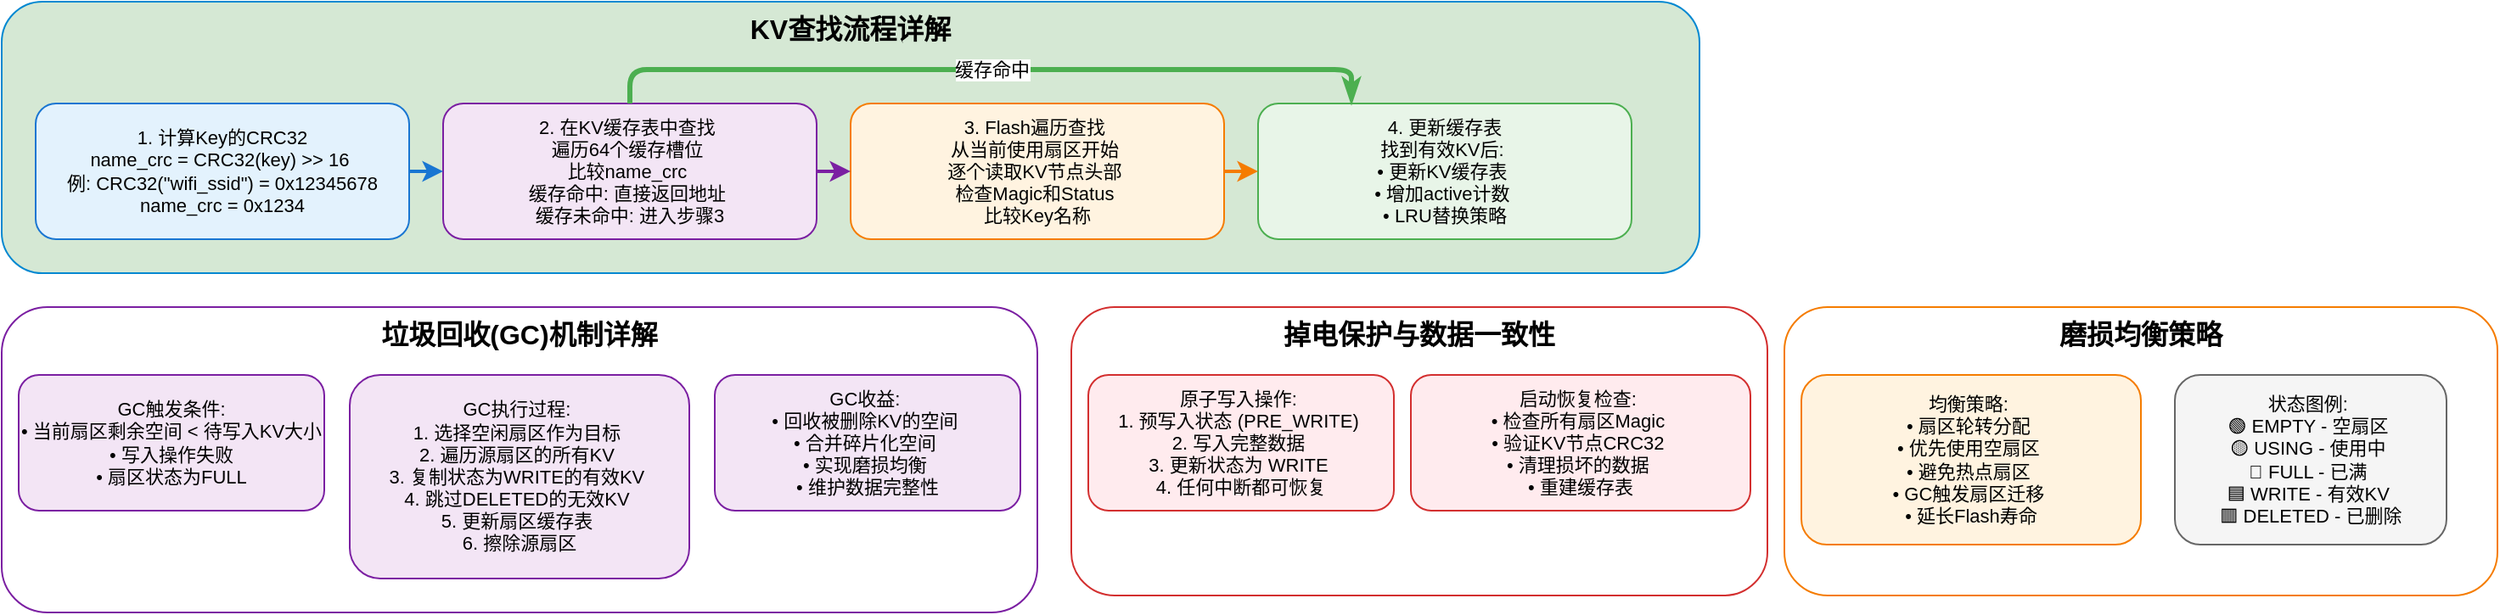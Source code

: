 <mxfile pages="2">
    <diagram id="j37NsFEOeH3ce_GCPu2z" name="FlashDB关键特性">
        <mxGraphModel dx="1835" dy="-542" grid="1" gridSize="10" guides="1" tooltips="1" connect="1" arrows="1" fold="1" page="1" pageScale="1" pageWidth="850" pageHeight="1100" math="0" shadow="0">
            <root>
                <mxCell id="0"/>
                <mxCell id="1" parent="0"/>
                <mxCell id="Y5KhsOYXujg4SMw_t8r--1" value="KV查找流程详解" style="rounded=1;whiteSpace=wrap;html=1;fontSize=16;fontStyle=1;fillColor=#D5E8D4;strokeColor=#0288d1;verticalAlign=top;" parent="1" vertex="1">
                    <mxGeometry x="200" y="1380" width="1000" height="160" as="geometry"/>
                </mxCell>
                <mxCell id="Y5KhsOYXujg4SMw_t8r--2" value="1. 计算Key的CRC32&lt;br/&gt;name_crc = CRC32(key) &amp;gt;&amp;gt; 16&amp;nbsp;&lt;div&gt;例: CRC32(&quot;wifi_ssid&quot;) = 0x12345678&lt;br/&gt;name_crc = 0x1234&lt;/div&gt;" style="rounded=1;whiteSpace=wrap;html=1;fontSize=11;fillColor=#e3f2fd;strokeColor=#1976d2;" parent="1" vertex="1">
                    <mxGeometry x="220" y="1440" width="220" height="80" as="geometry"/>
                </mxCell>
                <mxCell id="Y5KhsOYXujg4SMw_t8r--3" value="2. 在KV缓存表中查找&amp;nbsp;&lt;div&gt;遍历64个缓存槽位&amp;nbsp;&lt;/div&gt;&lt;div&gt;比较name_crc&amp;nbsp;&lt;/div&gt;&lt;div&gt;缓存命中: 直接返回地址&amp;nbsp;&lt;/div&gt;&lt;div&gt;缓存未命中: 进入步骤3&lt;/div&gt;" style="rounded=1;whiteSpace=wrap;html=1;fontSize=11;fillColor=#f3e5f5;strokeColor=#7b1fa2;" parent="1" vertex="1">
                    <mxGeometry x="460" y="1440" width="220" height="80" as="geometry"/>
                </mxCell>
                <mxCell id="Y5KhsOYXujg4SMw_t8r--4" value="3. Flash遍历查找&amp;nbsp;&lt;div&gt;从当前使用扇区开始&amp;nbsp;&lt;/div&gt;&lt;div&gt;逐个读取KV节点头部&amp;nbsp;&lt;/div&gt;&lt;div&gt;检查Magic和Status&amp;nbsp;&lt;/div&gt;&lt;div&gt;比较Key名称&lt;/div&gt;" style="rounded=1;whiteSpace=wrap;html=1;fontSize=11;fillColor=#fff3e0;strokeColor=#f57c00;" parent="1" vertex="1">
                    <mxGeometry x="700" y="1440" width="220" height="80" as="geometry"/>
                </mxCell>
                <mxCell id="Y5KhsOYXujg4SMw_t8r--5" value="4. 更新缓存表&lt;br/&gt;找到有效KV后:&amp;nbsp;&lt;div&gt;• 更新KV缓存表&amp;nbsp;&lt;/div&gt;&lt;div&gt;• 增加active计数&amp;nbsp;&lt;/div&gt;&lt;div&gt;• LRU替换策略&lt;/div&gt;" style="rounded=1;whiteSpace=wrap;html=1;fontSize=11;fillColor=#e8f5e8;strokeColor=#4caf50;" parent="1" vertex="1">
                    <mxGeometry x="940" y="1440" width="220" height="80" as="geometry"/>
                </mxCell>
                <mxCell id="Y5KhsOYXujg4SMw_t8r--6" value="" style="endArrow=classic;html=1;strokeColor=#1976d2;strokeWidth=2;" parent="1" edge="1">
                    <mxGeometry width="50" height="50" relative="1" as="geometry">
                        <mxPoint x="440" y="1480" as="sourcePoint"/>
                        <mxPoint x="460" y="1480" as="targetPoint"/>
                    </mxGeometry>
                </mxCell>
                <mxCell id="Y5KhsOYXujg4SMw_t8r--7" value="" style="endArrow=classic;html=1;strokeColor=#7b1fa2;strokeWidth=2;" parent="1" edge="1">
                    <mxGeometry width="50" height="50" relative="1" as="geometry">
                        <mxPoint x="680" y="1480" as="sourcePoint"/>
                        <mxPoint x="700" y="1480" as="targetPoint"/>
                    </mxGeometry>
                </mxCell>
                <mxCell id="Y5KhsOYXujg4SMw_t8r--8" value="" style="endArrow=classic;html=1;strokeColor=#f57c00;strokeWidth=2;" parent="1" edge="1">
                    <mxGeometry width="50" height="50" relative="1" as="geometry">
                        <mxPoint x="920" y="1480" as="sourcePoint"/>
                        <mxPoint x="940" y="1480" as="targetPoint"/>
                    </mxGeometry>
                </mxCell>
                <mxCell id="Y5KhsOYXujg4SMw_t8r--9" value="缓存命中" style="endArrow=classicThin;html=1;strokeColor=#4caf50;strokeWidth=3;edgeStyle=orthogonalEdgeStyle;entryX=0.25;entryY=0;entryDx=0;entryDy=0;exitX=0.5;exitY=0;exitDx=0;exitDy=0;endFill=1;" parent="1" source="Y5KhsOYXujg4SMw_t8r--3" target="Y5KhsOYXujg4SMw_t8r--5" edge="1">
                    <mxGeometry width="50" height="50" relative="1" as="geometry">
                        <mxPoint x="570" y="1430" as="sourcePoint"/>
                        <mxPoint x="940" y="1440" as="targetPoint"/>
                        <Array as="points">
                            <mxPoint x="570" y="1420"/>
                            <mxPoint x="995" y="1420"/>
                        </Array>
                    </mxGeometry>
                </mxCell>
                <mxCell id="Y5KhsOYXujg4SMw_t8r--10" value="垃圾回收(GC)机制详解" style="rounded=1;whiteSpace=wrap;html=1;fontSize=16;fontStyle=1;fillColor=none;strokeColor=#7b1fa2;verticalAlign=top;" parent="1" vertex="1">
                    <mxGeometry x="200" y="1560" width="610" height="180" as="geometry"/>
                </mxCell>
                <mxCell id="Y5KhsOYXujg4SMw_t8r--11" value="GC触发条件:&amp;#xa;• 当前扇区剩余空间 &lt; 待写入KV大小&amp;#xa;• 写入操作失败&amp;#xa;• 扇区状态为FULL" style="rounded=1;whiteSpace=wrap;html=1;fontSize=11;fillColor=#f3e5f5;strokeColor=#7b1fa2;" parent="1" vertex="1">
                    <mxGeometry x="210" y="1600" width="180" height="80" as="geometry"/>
                </mxCell>
                <mxCell id="Y5KhsOYXujg4SMw_t8r--12" value="GC执行过程:&amp;nbsp;&lt;div&gt;1. 选择空闲扇区作为目标&amp;nbsp;&lt;/div&gt;&lt;div&gt;2. 遍历源扇区的所有KV&amp;nbsp;&lt;/div&gt;&lt;div&gt;3. 复制状态为WRITE的有效KV&amp;nbsp;&lt;/div&gt;&lt;div&gt;4. 跳过DELETED的无效KV&amp;nbsp;&lt;/div&gt;&lt;div&gt;5. 更新扇区缓存表&amp;nbsp;&lt;/div&gt;&lt;div&gt;6. 擦除源扇区&lt;/div&gt;" style="rounded=1;whiteSpace=wrap;html=1;fontSize=11;fillColor=#f3e5f5;strokeColor=#7b1fa2;" parent="1" vertex="1">
                    <mxGeometry x="405" y="1600" width="200" height="120" as="geometry"/>
                </mxCell>
                <mxCell id="Y5KhsOYXujg4SMw_t8r--13" value="GC收益:&amp;nbsp;&lt;div&gt;• 回收被删除KV的空间&amp;nbsp;&lt;/div&gt;&lt;div&gt;• 合并碎片化空间&amp;nbsp;&lt;/div&gt;&lt;div&gt;• 实现磨损均衡&amp;nbsp;&lt;/div&gt;&lt;div&gt;• 维护数据完整性&lt;/div&gt;" style="rounded=1;whiteSpace=wrap;html=1;fontSize=11;fillColor=#f3e5f5;strokeColor=#7b1fa2;" parent="1" vertex="1">
                    <mxGeometry x="620" y="1600" width="180" height="80" as="geometry"/>
                </mxCell>
                <mxCell id="Y5KhsOYXujg4SMw_t8r--14" value="掉电保护与数据一致性" style="rounded=1;whiteSpace=wrap;html=1;fontSize=16;fontStyle=1;fillColor=none;strokeColor=#d32f2f;verticalAlign=top;" parent="1" vertex="1">
                    <mxGeometry x="830" y="1560" width="410" height="170" as="geometry"/>
                </mxCell>
                <mxCell id="Y5KhsOYXujg4SMw_t8r--15" value="原子写入操作:&amp;nbsp;&lt;div&gt;1. 预写入状态 (PRE_WRITE)&amp;nbsp;&lt;/div&gt;&lt;div&gt;2. 写入完整数据&amp;nbsp;&lt;/div&gt;&lt;div&gt;3. 更新状态为 WRITE&amp;nbsp;&lt;/div&gt;&lt;div&gt;4. 任何中断都可恢复&lt;/div&gt;" style="rounded=1;whiteSpace=wrap;html=1;fontSize=11;fillColor=#ffebee;strokeColor=#d32f2f;" parent="1" vertex="1">
                    <mxGeometry x="840" y="1600" width="180" height="80" as="geometry"/>
                </mxCell>
                <mxCell id="Y5KhsOYXujg4SMw_t8r--16" value="启动恢复检查:&amp;nbsp;&lt;div&gt;• 检查所有扇区Magic&amp;nbsp;&lt;/div&gt;&lt;div&gt;• 验证KV节点CRC32&amp;nbsp;&lt;/div&gt;&lt;div&gt;• 清理损坏的数据&amp;nbsp;&lt;/div&gt;&lt;div&gt;• 重建缓存表&lt;/div&gt;" style="rounded=1;whiteSpace=wrap;html=1;fontSize=11;fillColor=#ffebee;strokeColor=#d32f2f;" parent="1" vertex="1">
                    <mxGeometry x="1030" y="1600" width="200" height="80" as="geometry"/>
                </mxCell>
                <mxCell id="Y5KhsOYXujg4SMw_t8r--17" value="磨损均衡策略" style="rounded=1;whiteSpace=wrap;html=1;fontSize=16;fontStyle=1;fillColor=none;strokeColor=#f57c00;verticalAlign=top;" parent="1" vertex="1">
                    <mxGeometry x="1250" y="1560" width="420" height="170" as="geometry"/>
                </mxCell>
                <mxCell id="Y5KhsOYXujg4SMw_t8r--18" value="均衡策略:&amp;nbsp;&lt;div&gt;• 扇区轮转分配&amp;nbsp;&lt;/div&gt;&lt;div&gt;• 优先使用空扇区&amp;nbsp;&lt;/div&gt;&lt;div&gt;• 避免热点扇区&amp;nbsp;&lt;/div&gt;&lt;div&gt;• GC触发扇区迁移&amp;nbsp;&lt;/div&gt;&lt;div&gt;• 延长Flash寿命&lt;/div&gt;" style="rounded=1;whiteSpace=wrap;html=1;fontSize=11;fillColor=#fff3e0;strokeColor=#f57c00;" parent="1" vertex="1">
                    <mxGeometry x="1260" y="1600" width="200" height="100" as="geometry"/>
                </mxCell>
                <mxCell id="Y5KhsOYXujg4SMw_t8r--19" value="状态图例:&amp;nbsp;&lt;div&gt;🟢 EMPTY - 空扇区&amp;nbsp;&lt;/div&gt;&lt;div&gt;🟡 USING - 使用中&amp;nbsp;&lt;/div&gt;&lt;div&gt;🔴 FULL - 已满&amp;nbsp;&lt;/div&gt;&lt;div&gt;🟦 WRITE - 有效KV&amp;nbsp;&lt;/div&gt;&lt;div&gt;🟥 DELETED - 已删除&lt;/div&gt;" style="rounded=1;whiteSpace=wrap;html=1;fontSize=11;fillColor=#f5f5f5;strokeColor=#666666;" parent="1" vertex="1">
                    <mxGeometry x="1480" y="1600" width="160" height="100" as="geometry"/>
                </mxCell>
            </root>
        </mxGraphModel>
    </diagram>
    <diagram id="flashdb-detailed-layout" name="FlashDB详细Flash布局">
        <mxGraphModel dx="246" dy="307" grid="1" gridSize="10" guides="1" tooltips="1" connect="1" arrows="1" fold="1" page="1" pageScale="1" pageWidth="2400" pageHeight="1800" math="0" shadow="0">
            <root>
                <mxCell id="layout-0"/>
                <mxCell id="layout-1" parent="layout-0"/>
                <mxCell id="flashdb-layout-title" value="FlashDB 完整系统架构与Flash分区布局" style="rounded=1;whiteSpace=wrap;html=1;fontSize=20;fontStyle=1;fillColor=#1ba1e2;fontColor=#ffffff;strokeColor=#006EAF;" parent="layout-1" vertex="1">
                    <mxGeometry x="50" y="20" width="870" height="50" as="geometry"/>
                </mxCell>
                <mxCell id="memory-cache-title" value="内存中的缓存表结构" style="rounded=1;whiteSpace=wrap;html=1;fontSize=16;fontStyle=1;fillColor=#dae8fc;strokeColor=#6c8ebf;" parent="layout-1" vertex="1">
                    <mxGeometry x="50" y="80" width="500" height="40" as="geometry"/>
                </mxCell>
                <mxCell id="kv-cache-bg" value="" style="rounded=0;whiteSpace=wrap;html=1;fillColor=#e1d5e7;strokeColor=#9673a6;" parent="layout-1" vertex="1">
                    <mxGeometry x="50" y="130" width="240" height="270" as="geometry"/>
                </mxCell>
                <mxCell id="kv-cache-title" value="KV缓存表 (64项)" style="rounded=1;whiteSpace=wrap;html=1;fontSize=12;fontStyle=1;fillColor=#9673a6;fontColor=#ffffff;" parent="layout-1" vertex="1">
                    <mxGeometry x="60" y="140" width="220" height="25" as="geometry"/>
                </mxCell>
                <mxCell id="kv-cache-struct" value="struct kv_cache_node {&amp;nbsp;&lt;div&gt;&amp;nbsp;uint16_t name_crc;  // CRC32低16位&amp;nbsp;&lt;/div&gt;&lt;div&gt;&amp;nbsp;uint16_t active;    // 访问活跃度&amp;nbsp;&lt;/div&gt;&lt;div&gt;&amp;nbsp;uint32_t addr;      // KV节点地址&amp;nbsp;&lt;/div&gt;&lt;div&gt;};&lt;/div&gt;" style="rounded=1;whiteSpace=wrap;html=1;fontSize=10;fillColor=#ffffff;strokeColor=#9673a6;align=left;" parent="layout-1" vertex="1">
                    <mxGeometry x="60" y="170" width="220" height="80" as="geometry"/>
                </mxCell>
                <mxCell id="cache-entry-0" value="[0] CRC:0x1234 Active:100 Addr:0x8000" style="rounded=0;whiteSpace=wrap;html=1;fontSize=9;fillColor=#cce5ff;strokeColor=#36393d;" parent="layout-1" vertex="1">
                    <mxGeometry x="60" y="260" width="220" height="20" as="geometry"/>
                </mxCell>
                <mxCell id="cache-entry-1" value="[1] CRC:0x5678 Active:50  Addr:0x8080" style="rounded=0;whiteSpace=wrap;html=1;fontSize=9;fillColor=#cce5ff;strokeColor=#36393d;" parent="layout-1" vertex="1">
                    <mxGeometry x="60" y="280" width="220" height="20" as="geometry"/>
                </mxCell>
                <mxCell id="cache-entry-2" value="[2] CRC:0x9ABC Active:200 Addr:0x8120" style="rounded=0;whiteSpace=wrap;html=1;fontSize=9;fillColor=#cce5ff;strokeColor=#36393d;" parent="layout-1" vertex="1">
                    <mxGeometry x="60" y="300" width="220" height="20" as="geometry"/>
                </mxCell>
                <mxCell id="cache-dots" value="..." style="text;html=1;strokeColor=none;fillColor=none;align=center;verticalAlign=middle;whiteSpace=wrap;rounded=0;" parent="layout-1" vertex="1">
                    <mxGeometry x="170" y="320" width="20" height="20" as="geometry"/>
                </mxCell>
                <mxCell id="cache-entry-63" value="[63] 空闲槽位" style="rounded=0;whiteSpace=wrap;html=1;fontSize=9;fillColor=#f8f8f8;strokeColor=#36393d;dashed=1;" parent="layout-1" vertex="1">
                    <mxGeometry x="60" y="340" width="220" height="20" as="geometry"/>
                </mxCell>
                <mxCell id="sector-cache-bg" value="" style="rounded=0;whiteSpace=wrap;html=1;fillColor=#fff2cc;strokeColor=#d6b656;" parent="layout-1" vertex="1">
                    <mxGeometry x="310" y="130" width="240" height="270" as="geometry"/>
                </mxCell>
                <mxCell id="sector-cache-title" value="扇区缓存表 (8项)" style="rounded=1;whiteSpace=wrap;html=1;fontSize=12;fontStyle=1;fillColor=#d6b656;fontColor=#ffffff;" parent="layout-1" vertex="1">
                    <mxGeometry x="320" y="140" width="220" height="25" as="geometry"/>
                </mxCell>
                <mxCell id="sector-cache-struct" value="struct kvdb_sec_info {&amp;nbsp;&lt;div&gt;&amp;nbsp;bool check_ok;       // 扇区头检查&amp;nbsp;&lt;/div&gt;&lt;div&gt;&amp;nbsp;store_status store;  // 存储状态&amp;nbsp;&lt;/div&gt;&lt;div&gt;&amp;nbsp;dirty_status dirty;  // 脏状态&lt;/div&gt;&lt;div&gt;&amp;nbsp;uint32_t addr;       // 扇区地址&lt;/div&gt;&lt;div&gt;&amp;nbsp;uint32_t magic;      // 魔数EF40&amp;nbsp;&lt;/div&gt;&lt;div&gt;&amp;nbsp;size_t remain;       // 剩余空间&lt;/div&gt;&lt;div&gt;&amp;nbsp;uint32_t empty_kv;   // 下个空KV地址&lt;/div&gt;&lt;div&gt;&amp;nbsp;};&lt;/div&gt;" style="rounded=1;whiteSpace=wrap;html=1;fontSize=9;fillColor=#ffffff;strokeColor=#d6b656;align=left;" parent="layout-1" vertex="1">
                    <mxGeometry x="320" y="170" width="220" height="110" as="geometry"/>
                </mxCell>
                <mxCell id="sec-cache-0" value="[0] Addr:0x8000 Status:USING Remain:2048B" style="rounded=0;whiteSpace=wrap;html=1;fontSize=9;fillColor=#d5e8d4;strokeColor=#82b366;" parent="layout-1" vertex="1">
                    <mxGeometry x="320" y="290" width="220" height="20" as="geometry"/>
                </mxCell>
                <mxCell id="sec-cache-1" value="[1] Addr:0xC000 Status:FULL  Remain:0B" style="rounded=0;whiteSpace=wrap;html=1;fontSize=9;fillColor=#f8cecc;strokeColor=#b85450;" parent="layout-1" vertex="1">
                    <mxGeometry x="320" y="310" width="220" height="20" as="geometry"/>
                </mxCell>
                <mxCell id="sec-cache-dots" value="[2-7] 空闲槽位" style="rounded=0;whiteSpace=wrap;html=1;fontSize=9;fillColor=#f8f8f8;strokeColor=#36393d;dashed=1;" parent="layout-1" vertex="1">
                    <mxGeometry x="320" y="330" width="220" height="20" as="geometry"/>
                </mxCell>
                <mxCell id="flash-title" value="Flash物理分区布局 (真实扇区状态)" style="rounded=1;whiteSpace=wrap;html=1;fontSize=16;fontStyle=1;fillColor=#f8cecc;strokeColor=#b85450;" parent="layout-1" vertex="1">
                    <mxGeometry x="50" y="430" width="870" height="40" as="geometry"/>
                </mxCell>
                <mxCell id="partition-bg" value="" style="rounded=0;whiteSpace=wrap;html=1;fillColor=#f5f5f5;strokeColor=#666666;" parent="layout-1" vertex="1">
                    <mxGeometry x="50" y="480" width="870" height="430" as="geometry"/>
                </mxCell>
                <mxCell id="sector0-header" value="Sector 0 (0x8000-0xBFFF) - EMPTY" style="rounded=1;whiteSpace=wrap;html=1;fontSize=12;fontStyle=1;fillColor=#d5e8d4;strokeColor=#82b366;" parent="layout-1" vertex="1">
                    <mxGeometry x="70" y="500" width="200" height="30" as="geometry"/>
                </mxCell>
                <mxCell id="sector0-header-detail" value="Header (16B)&amp;#xa;Magic: 0xEF40&amp;#xa;Status: EMPTY(0xFF)&amp;#xa;Combined: 0xFFFFFFFF" style="rounded=1;whiteSpace=wrap;html=1;fontSize=10;fillColor=#ffffff;strokeColor=#82b366;" parent="layout-1" vertex="1">
                    <mxGeometry x="70" y="535" width="200" height="60" as="geometry"/>
                </mxCell>
                <mxCell id="sector0-data" value="Data Area: 全部为0xFF&amp;nbsp;&lt;div&gt;Remain: 4080B&amp;nbsp;&lt;/div&gt;&lt;div&gt;Next Empty KV: 0x8010&lt;/div&gt;" style="rounded=1;whiteSpace=wrap;html=1;fontSize=10;fillColor=#d5e8d4;strokeColor=#82b366;" parent="layout-1" vertex="1">
                    <mxGeometry x="70" y="600" width="200" height="50" as="geometry"/>
                </mxCell>
                <mxCell id="sector0-status" value="状态: 空扇区&amp;#xa;可直接写入" style="rounded=1;whiteSpace=wrap;html=1;fontSize=10;fillColor=#e1f5fe;strokeColor=#01579b;" parent="layout-1" vertex="1">
                    <mxGeometry x="70" y="655" width="200" height="35" as="geometry"/>
                </mxCell>
                <mxCell id="sector1-header" value="Sector 1 (0xC000-0xFFFF) - USING" style="rounded=1;whiteSpace=wrap;html=1;fontSize=12;fontStyle=1;fillColor=#fff2cc;strokeColor=#d6b656;" parent="layout-1" vertex="1">
                    <mxGeometry x="290" y="500" width="600" height="30" as="geometry"/>
                </mxCell>
                <mxCell id="sector1-header-detail" value="Header (16B): Magic:0xEF40, Status:USING(0x00), Combined:0xFFFFFFFF" style="rounded=1;whiteSpace=wrap;html=1;fontSize=10;fillColor=#ffffff;strokeColor=#d6b656;" parent="layout-1" vertex="1">
                    <mxGeometry x="290" y="535" width="600" height="25" as="geometry"/>
                </mxCell>
                <mxCell id="kv1-detail" value="KV1: wifi_ssid&amp;nbsp;&lt;div&gt;Addr: 0xC010&amp;nbsp;&lt;/div&gt;&lt;div&gt;Magic: 0x4B563430&amp;nbsp;&lt;/div&gt;&lt;div&gt;Status: WRITE(0x00)&amp;nbsp;&lt;/div&gt;&lt;div&gt;Name Len: 8&lt;br/&gt;Value&amp;nbsp;&lt;/div&gt;&lt;div&gt;Len: 12&lt;/div&gt;" style="rounded=0;whiteSpace=wrap;html=1;fontSize=9;fillColor=#cce5ff;strokeColor=#1e88e5;" parent="layout-1" vertex="1">
                    <mxGeometry x="290" y="565" width="110" height="85" as="geometry"/>
                </mxCell>
                <mxCell id="kv2-detail" value="KV2: password&amp;nbsp;&lt;div&gt;Addr: 0xC050&amp;nbsp;&lt;/div&gt;&lt;div&gt;Magic: 0x4B563430&amp;nbsp;&lt;/div&gt;&lt;div&gt;Status: WRITE(0x00)&amp;nbsp;&lt;/div&gt;&lt;div&gt;Name Len: 8&amp;nbsp;&lt;/div&gt;&lt;div&gt;Value Len: 16&lt;/div&gt;" style="rounded=0;whiteSpace=wrap;html=1;fontSize=9;fillColor=#cce5ff;strokeColor=#1e88e5;" parent="layout-1" vertex="1">
                    <mxGeometry x="413" y="565" width="110" height="85" as="geometry"/>
                </mxCell>
                <mxCell id="kv3-detail" value="KV3:&amp;nbsp;&lt;span style=&quot;background-color: initial;&quot;&gt;old_config&lt;/span&gt;&lt;div&gt;Addr: 0xC090&amp;nbsp;&lt;div&gt;Magic: 0x4B563430&lt;br&gt;Status: DELETED(0x44)&lt;br&gt;Name Len: 10&lt;br&gt;Value Len: 20&lt;/div&gt;&lt;/div&gt;" style="rounded=0;whiteSpace=wrap;html=1;fontSize=9;fillColor=#ffcdd2;strokeColor=#d32f2f;" parent="layout-1" vertex="1">
                    <mxGeometry x="535" y="565" width="110" height="85" as="geometry"/>
                </mxCell>
                <mxCell id="kv4-detail" value="KV4:&amp;nbsp;&lt;span style=&quot;background-color: initial;&quot;&gt;device_id&lt;/span&gt;&lt;div&gt;Addr: 0xC0D0&amp;nbsp;&lt;/div&gt;&lt;div&gt;Magic: 0x4B563430&amp;nbsp;&lt;/div&gt;&lt;div&gt;Status: WRITE(0x00)&amp;nbsp;&lt;/div&gt;&lt;div&gt;Name Len: 9&amp;nbsp;&lt;/div&gt;&lt;div&gt;Value Len: 32&lt;/div&gt;" style="rounded=0;whiteSpace=wrap;html=1;fontSize=9;fillColor=#cce5ff;strokeColor=#1e88e5;" parent="layout-1" vertex="1">
                    <mxGeometry x="658" y="565" width="110" height="85" as="geometry"/>
                </mxCell>
                <mxCell id="sector1-free" value="Free Space&lt;br/&gt;Start: 0xC130&amp;nbsp;&lt;div&gt;Remain: 2768B&lt;br/&gt;Status: 0xFF&lt;/div&gt;" style="rounded=0;whiteSpace=wrap;html=1;fontSize=9;fillColor=#ffffff;strokeColor=#666666;dashed=1;" parent="layout-1" vertex="1">
                    <mxGeometry x="780" y="565" width="110" height="85" as="geometry"/>
                </mxCell>
                <mxCell id="sector1-status" value="状态: 使用中&amp;#xa;写入指针: 0xC130&amp;#xa;剩余空间: 2768B" style="rounded=1;whiteSpace=wrap;html=1;fontSize=10;fillColor=#e8f5e8;strokeColor=#4caf50;" parent="layout-1" vertex="1">
                    <mxGeometry x="290" y="655" width="600" height="35" as="geometry"/>
                </mxCell>
                <mxCell id="sector2-header" value="Sector 2 (0x10000-0x13FFF) - FULL" style="rounded=1;whiteSpace=wrap;html=1;fontSize=12;fontStyle=1;fillColor=#f8cecc;strokeColor=#b85450;" parent="layout-1" vertex="1">
                    <mxGeometry x="70" y="710" width="300" height="30" as="geometry"/>
                </mxCell>
                <mxCell id="sector2-detail" value="Header: Magic:0xEF41, Status:FULL(0x01), Combined:0x00000001&amp;nbsp;&lt;div&gt;数据区完全填满: 包含8个有效KV + 3个已删除KV&amp;nbsp;&lt;/div&gt;&lt;div&gt;Remain: 0B, 无法写入新数据&lt;/div&gt;" style="rounded=1;whiteSpace=wrap;html=1;fontSize=10;fillColor=#ffffff;strokeColor=#b85450;" parent="layout-1" vertex="1">
                    <mxGeometry x="70" y="745" width="300" height="65" as="geometry"/>
                </mxCell>
                <mxCell id="sector2-kvs" value="KV数据区域&amp;#xa;(已满, 需要GC)" style="rounded=1;whiteSpace=wrap;html=1;fontSize=10;fillColor=#ffebee;strokeColor=#b85450;" parent="layout-1" vertex="1">
                    <mxGeometry x="70" y="815" width="300" height="45" as="geometry"/>
                </mxCell>
                <mxCell id="sector2-status" value="状态: 已满&amp;#xa;触发GC条件" style="rounded=1;whiteSpace=wrap;html=1;fontSize=10;fillColor=#ffcdd2;strokeColor=#d32f2f;" parent="layout-1" vertex="1">
                    <mxGeometry x="70" y="865" width="300" height="35" as="geometry"/>
                </mxCell>
                <mxCell id="sector3-header" value="Sector 3 (0x14000-0x17FFF) - GC准备" style="rounded=1;whiteSpace=wrap;html=1;fontSize=12;fontStyle=1;fillColor=#e1d5e7;strokeColor=#9673a6;" parent="layout-1" vertex="1">
                    <mxGeometry x="423" y="710" width="237" height="30" as="geometry"/>
                </mxCell>
                <mxCell id="sector3-detail" value="GC目标扇区&amp;#xa;将接收Sector2的有效KV&amp;#xa;Status: EMPTY → USING" style="rounded=1;whiteSpace=wrap;html=1;fontSize=10;fillColor=#ffffff;strokeColor=#9673a6;" parent="layout-1" vertex="1">
                    <mxGeometry x="423" y="745" width="237" height="65" as="geometry"/>
                </mxCell>
                <mxCell id="gc-arrow" value="" style="endArrow=classic;html=1;strokeColor=#9673a6;strokeWidth=3;entryX=0;entryY=0.5;entryDx=0;entryDy=0;exitX=1;exitY=0.5;exitDx=0;exitDy=0;" parent="layout-1" source="sector2-detail" target="sector3-detail" edge="1">
                    <mxGeometry width="50" height="50" relative="1" as="geometry">
                        <mxPoint x="370" y="780" as="sourcePoint"/>
                        <mxPoint x="390" y="780" as="targetPoint"/>
                    </mxGeometry>
                </mxCell>
                <mxCell id="gc-label" value="GC迁移" style="text;html=1;strokeColor=none;fillColor=none;align=center;verticalAlign=middle;whiteSpace=wrap;rounded=0;fontSize=10;fontColor=#9673a6;fontStyle=1;" parent="layout-1" vertex="1">
                    <mxGeometry x="363" y="755" width="60" height="20" as="geometry"/>
                </mxCell>
                <mxCell id="sector4-header" value="Sector 4+ (备用扇区)" style="rounded=1;whiteSpace=wrap;html=1;fontSize=12;fontStyle=1;fillColor=#f5f5f5;strokeColor=#666666;" parent="layout-1" vertex="1">
                    <mxGeometry x="683" y="710" width="150" height="30" as="geometry"/>
                </mxCell>
                <mxCell id="sector4-detail" value="备用扇区池&amp;#xa;用于磨损均衡&amp;#xa;轮转使用" style="rounded=1;whiteSpace=wrap;html=1;fontSize=10;fillColor=#ffffff;strokeColor=#666666;" parent="layout-1" vertex="1">
                    <mxGeometry x="683" y="745" width="150" height="65" as="geometry"/>
                </mxCell>
                <mxCell id="kv-structure-title" value="KV节点内部结构" style="rounded=1;whiteSpace=wrap;html=1;fontSize=16;fontStyle=1;fillColor=#ff7043;strokeColor=#d84315;" parent="layout-1" vertex="1">
                    <mxGeometry x="570" y="80" width="250" height="40" as="geometry"/>
                </mxCell>
                <mxCell id="kv-node-structure" value="KV节点格式 (每个节点对齐到FDB_WRITE_GRAN):&lt;br&gt;+0x00:&amp;nbsp;&lt;div&gt;&lt;span style=&quot;background-color: initial;&quot;&gt;Magic Word (4B)     - 0x4B563430 (&quot;KV40&quot;)&lt;br&gt;+0x04:&amp;nbsp;&lt;/span&gt;&lt;/div&gt;&lt;div&gt;&lt;span style=&quot;background-color: initial;&quot;&gt;Node Length (4B)    - 整个节点长度&lt;br&gt;+0x08:&amp;nbsp;&lt;/span&gt;&lt;/div&gt;&lt;div&gt;&lt;span style=&quot;background-color: initial;&quot;&gt;Name Length (1B)    - Key名称长度&lt;br&gt;+0x09:&amp;nbsp;&lt;/span&gt;&lt;/div&gt;&lt;div&gt;&lt;span style=&quot;background-color: initial;&quot;&gt;Status (1B)         - FDB_KV_WRITE/DELETED等&lt;br&gt;+0x0A:&amp;nbsp;&lt;/span&gt;&lt;/div&gt;&lt;div&gt;&lt;span style=&quot;background-color: initial;&quot;&gt;Reserved (2B)       - 保留字段&lt;br&gt;+0x0C:&amp;nbsp;&lt;/span&gt;&lt;/div&gt;&lt;div&gt;&lt;span style=&quot;background-color: initial;&quot;&gt;Value Length (4B)   - Value数据长度&lt;br&gt;+0x10:&amp;nbsp;&lt;/span&gt;&lt;/div&gt;&lt;div&gt;&lt;span style=&quot;background-color: initial;&quot;&gt;Key Name (Variable) - Key名称字符串&lt;br&gt;+0x??:&amp;nbsp;&lt;/span&gt;&lt;/div&gt;&lt;div&gt;&lt;span style=&quot;background-color: initial;&quot;&gt;Value Data (Variable) - Value数据&lt;br&gt;+0x??:&amp;nbsp;&lt;/span&gt;&lt;/div&gt;&lt;div&gt;&lt;span style=&quot;background-color: initial;&quot;&gt;CRC32 (4B)          - 整个节点的CRC32校验&lt;/span&gt;&lt;/div&gt;" style="rounded=1;whiteSpace=wrap;html=1;fontSize=10;fillColor=#ffffff;strokeColor=#d84315;align=left;arcSize=4;" parent="layout-1" vertex="1">
                    <mxGeometry x="570" y="130" width="250" height="270" as="geometry"/>
                </mxCell>
            </root>
        </mxGraphModel>
    </diagram>
</mxfile>